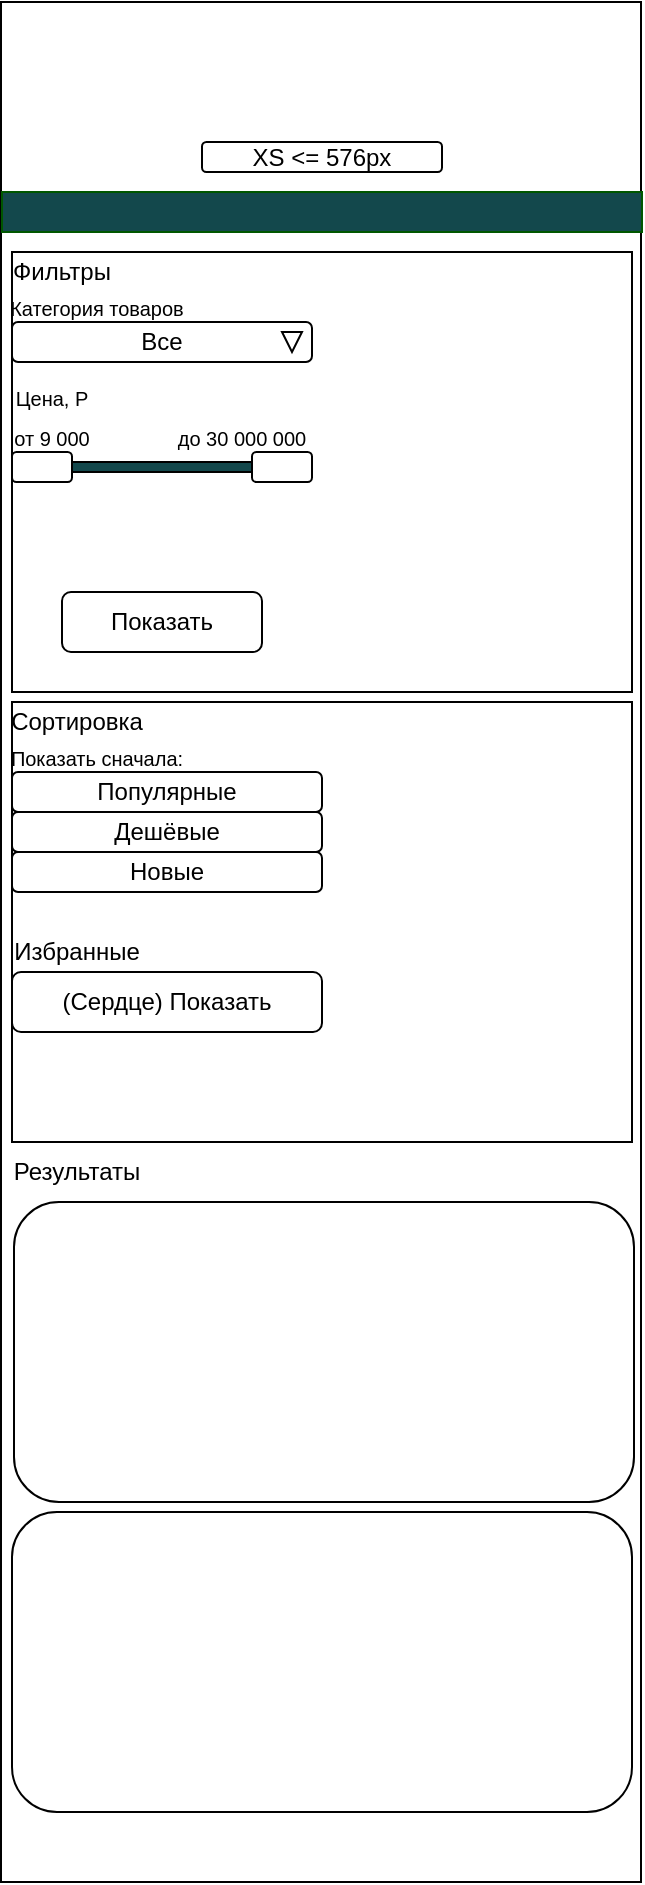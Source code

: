 <mxfile version="20.8.16" type="device"><diagram name="Страница 1" id="7kjBMA4w85hfmx1CivOL"><mxGraphModel dx="1646" dy="1651" grid="1" gridSize="5" guides="1" tooltips="1" connect="1" arrows="1" fold="1" page="1" pageScale="1" pageWidth="827" pageHeight="1169" math="0" shadow="0"><root><mxCell id="0"/><mxCell id="1" parent="0"/><mxCell id="oFLc7Jl5p2uOf2rSw-4b-1" value="" style="rounded=0;whiteSpace=wrap;html=1;fillColor=none;" vertex="1" parent="1"><mxGeometry x="-0.5" y="-65" width="320" height="940" as="geometry"/></mxCell><mxCell id="oFLc7Jl5p2uOf2rSw-4b-2" value="" style="rounded=0;whiteSpace=wrap;html=1;" vertex="1" parent="1"><mxGeometry x="5" y="60" width="310" height="220" as="geometry"/></mxCell><mxCell id="oFLc7Jl5p2uOf2rSw-4b-3" value="" style="rounded=0;whiteSpace=wrap;html=1;" vertex="1" parent="1"><mxGeometry x="5" y="285" width="310" height="220" as="geometry"/></mxCell><mxCell id="oFLc7Jl5p2uOf2rSw-4b-4" value="XS &amp;lt;= 576px" style="rounded=1;whiteSpace=wrap;html=1;fillColor=none;" vertex="1" parent="1"><mxGeometry x="100" y="5" width="120" height="15" as="geometry"/></mxCell><mxCell id="oFLc7Jl5p2uOf2rSw-4b-5" value="" style="rounded=0;whiteSpace=wrap;html=1;fillColor=#13484c;strokeColor=#005700;fontColor=#ffffff;gradientColor=none;" vertex="1" parent="1"><mxGeometry y="30" width="320" height="20" as="geometry"/></mxCell><mxCell id="oFLc7Jl5p2uOf2rSw-4b-6" value="Популярные" style="rounded=1;whiteSpace=wrap;html=1;fillColor=default;" vertex="1" parent="1"><mxGeometry x="5" y="320" width="155" height="20" as="geometry"/></mxCell><mxCell id="oFLc7Jl5p2uOf2rSw-4b-7" value="Дешёвые" style="rounded=1;whiteSpace=wrap;html=1;fillColor=default;" vertex="1" parent="1"><mxGeometry x="5" y="340" width="155" height="20" as="geometry"/></mxCell><mxCell id="oFLc7Jl5p2uOf2rSw-4b-8" value="Новые" style="rounded=1;whiteSpace=wrap;html=1;fillColor=default;" vertex="1" parent="1"><mxGeometry x="5" y="360" width="155" height="20" as="geometry"/></mxCell><mxCell id="oFLc7Jl5p2uOf2rSw-4b-9" value="(Сердце) Показать" style="rounded=1;whiteSpace=wrap;html=1;fillColor=default;" vertex="1" parent="1"><mxGeometry x="5" y="420" width="155" height="30" as="geometry"/></mxCell><mxCell id="oFLc7Jl5p2uOf2rSw-4b-10" value="Избранные" style="text;html=1;strokeColor=none;fillColor=none;align=center;verticalAlign=middle;whiteSpace=wrap;rounded=0;" vertex="1" parent="1"><mxGeometry x="5" y="400" width="65" height="20" as="geometry"/></mxCell><mxCell id="oFLc7Jl5p2uOf2rSw-4b-11" value="Результаты" style="text;html=1;strokeColor=none;fillColor=none;align=center;verticalAlign=middle;whiteSpace=wrap;rounded=0;" vertex="1" parent="1"><mxGeometry x="5" y="510" width="65" height="20" as="geometry"/></mxCell><mxCell id="oFLc7Jl5p2uOf2rSw-4b-13" value="Сортировка" style="text;html=1;strokeColor=none;fillColor=none;align=center;verticalAlign=middle;whiteSpace=wrap;rounded=0;" vertex="1" parent="1"><mxGeometry x="5" y="285" width="65" height="20" as="geometry"/></mxCell><mxCell id="oFLc7Jl5p2uOf2rSw-4b-14" value="Фильтры" style="text;html=1;strokeColor=none;fillColor=none;align=center;verticalAlign=middle;whiteSpace=wrap;rounded=0;" vertex="1" parent="1"><mxGeometry x="5" y="60" width="50" height="20" as="geometry"/></mxCell><mxCell id="oFLc7Jl5p2uOf2rSw-4b-15" value="&lt;font style=&quot;font-size: 10px;&quot;&gt;Показать сначала:&lt;/font&gt;" style="text;html=1;strokeColor=none;fillColor=none;align=center;verticalAlign=middle;whiteSpace=wrap;rounded=0;labelPosition=center;verticalLabelPosition=middle;textDirection=ltr;" vertex="1" parent="1"><mxGeometry y="305" width="95" height="15" as="geometry"/></mxCell><mxCell id="oFLc7Jl5p2uOf2rSw-4b-16" value="Показать" style="rounded=1;whiteSpace=wrap;html=1;fillColor=default;" vertex="1" parent="1"><mxGeometry x="30" y="230" width="100" height="30" as="geometry"/></mxCell><mxCell id="oFLc7Jl5p2uOf2rSw-4b-17" value="&lt;font style=&quot;font-size: 10px;&quot;&gt;Категория товаров&lt;/font&gt;" style="text;html=1;strokeColor=none;fillColor=none;align=center;verticalAlign=middle;whiteSpace=wrap;rounded=0;labelPosition=center;verticalLabelPosition=middle;textDirection=ltr;" vertex="1" parent="1"><mxGeometry y="80" width="95" height="15" as="geometry"/></mxCell><mxCell id="oFLc7Jl5p2uOf2rSw-4b-18" value="Все" style="rounded=1;whiteSpace=wrap;html=1;fillColor=default;" vertex="1" parent="1"><mxGeometry x="5" y="95" width="150" height="20" as="geometry"/></mxCell><mxCell id="oFLc7Jl5p2uOf2rSw-4b-19" value="" style="html=1;shadow=0;dashed=0;align=center;verticalAlign=middle;shape=mxgraph.arrows2.arrow;dy=0.6;dx=40;direction=south;notch=0;fontSize=10;fillColor=default;" vertex="1" parent="1"><mxGeometry x="140" y="100" width="10" height="10" as="geometry"/></mxCell><mxCell id="oFLc7Jl5p2uOf2rSw-4b-20" value="" style="rounded=1;whiteSpace=wrap;html=1;fontSize=10;fillColor=default;" vertex="1" parent="1"><mxGeometry x="5" y="160" width="30" height="15" as="geometry"/></mxCell><mxCell id="oFLc7Jl5p2uOf2rSw-4b-21" value="" style="rounded=1;whiteSpace=wrap;html=1;fontSize=10;fillColor=default;" vertex="1" parent="1"><mxGeometry x="125" y="160" width="30" height="15" as="geometry"/></mxCell><mxCell id="oFLc7Jl5p2uOf2rSw-4b-22" value="Цена, Р" style="text;html=1;strokeColor=none;fillColor=none;align=center;verticalAlign=middle;whiteSpace=wrap;rounded=0;fontSize=10;" vertex="1" parent="1"><mxGeometry x="5" y="125" width="40" height="15" as="geometry"/></mxCell><mxCell id="oFLc7Jl5p2uOf2rSw-4b-24" value="от 9 000" style="text;html=1;strokeColor=none;fillColor=none;align=center;verticalAlign=middle;whiteSpace=wrap;rounded=0;fontSize=10;" vertex="1" parent="1"><mxGeometry x="5" y="145" width="40" height="15" as="geometry"/></mxCell><mxCell id="oFLc7Jl5p2uOf2rSw-4b-25" value="до 30 000 000" style="text;html=1;strokeColor=none;fillColor=none;align=center;verticalAlign=middle;whiteSpace=wrap;rounded=0;fontSize=10;" vertex="1" parent="1"><mxGeometry x="85" y="145" width="70" height="15" as="geometry"/></mxCell><mxCell id="oFLc7Jl5p2uOf2rSw-4b-26" value="" style="rounded=0;whiteSpace=wrap;html=1;fontSize=10;fillColor=#13484c;" vertex="1" parent="1"><mxGeometry x="35" y="165" width="90" height="5" as="geometry"/></mxCell><mxCell id="oFLc7Jl5p2uOf2rSw-4b-27" value="" style="rounded=1;whiteSpace=wrap;html=1;fontSize=10;fillColor=#ffffff;gradientColor=none;" vertex="1" parent="1"><mxGeometry x="6" y="535" width="310" height="150" as="geometry"/></mxCell><mxCell id="oFLc7Jl5p2uOf2rSw-4b-28" value="" style="rounded=1;whiteSpace=wrap;html=1;fontSize=10;fillColor=#ffffff;gradientColor=none;" vertex="1" parent="1"><mxGeometry x="5" y="690" width="310" height="150" as="geometry"/></mxCell></root></mxGraphModel></diagram></mxfile>